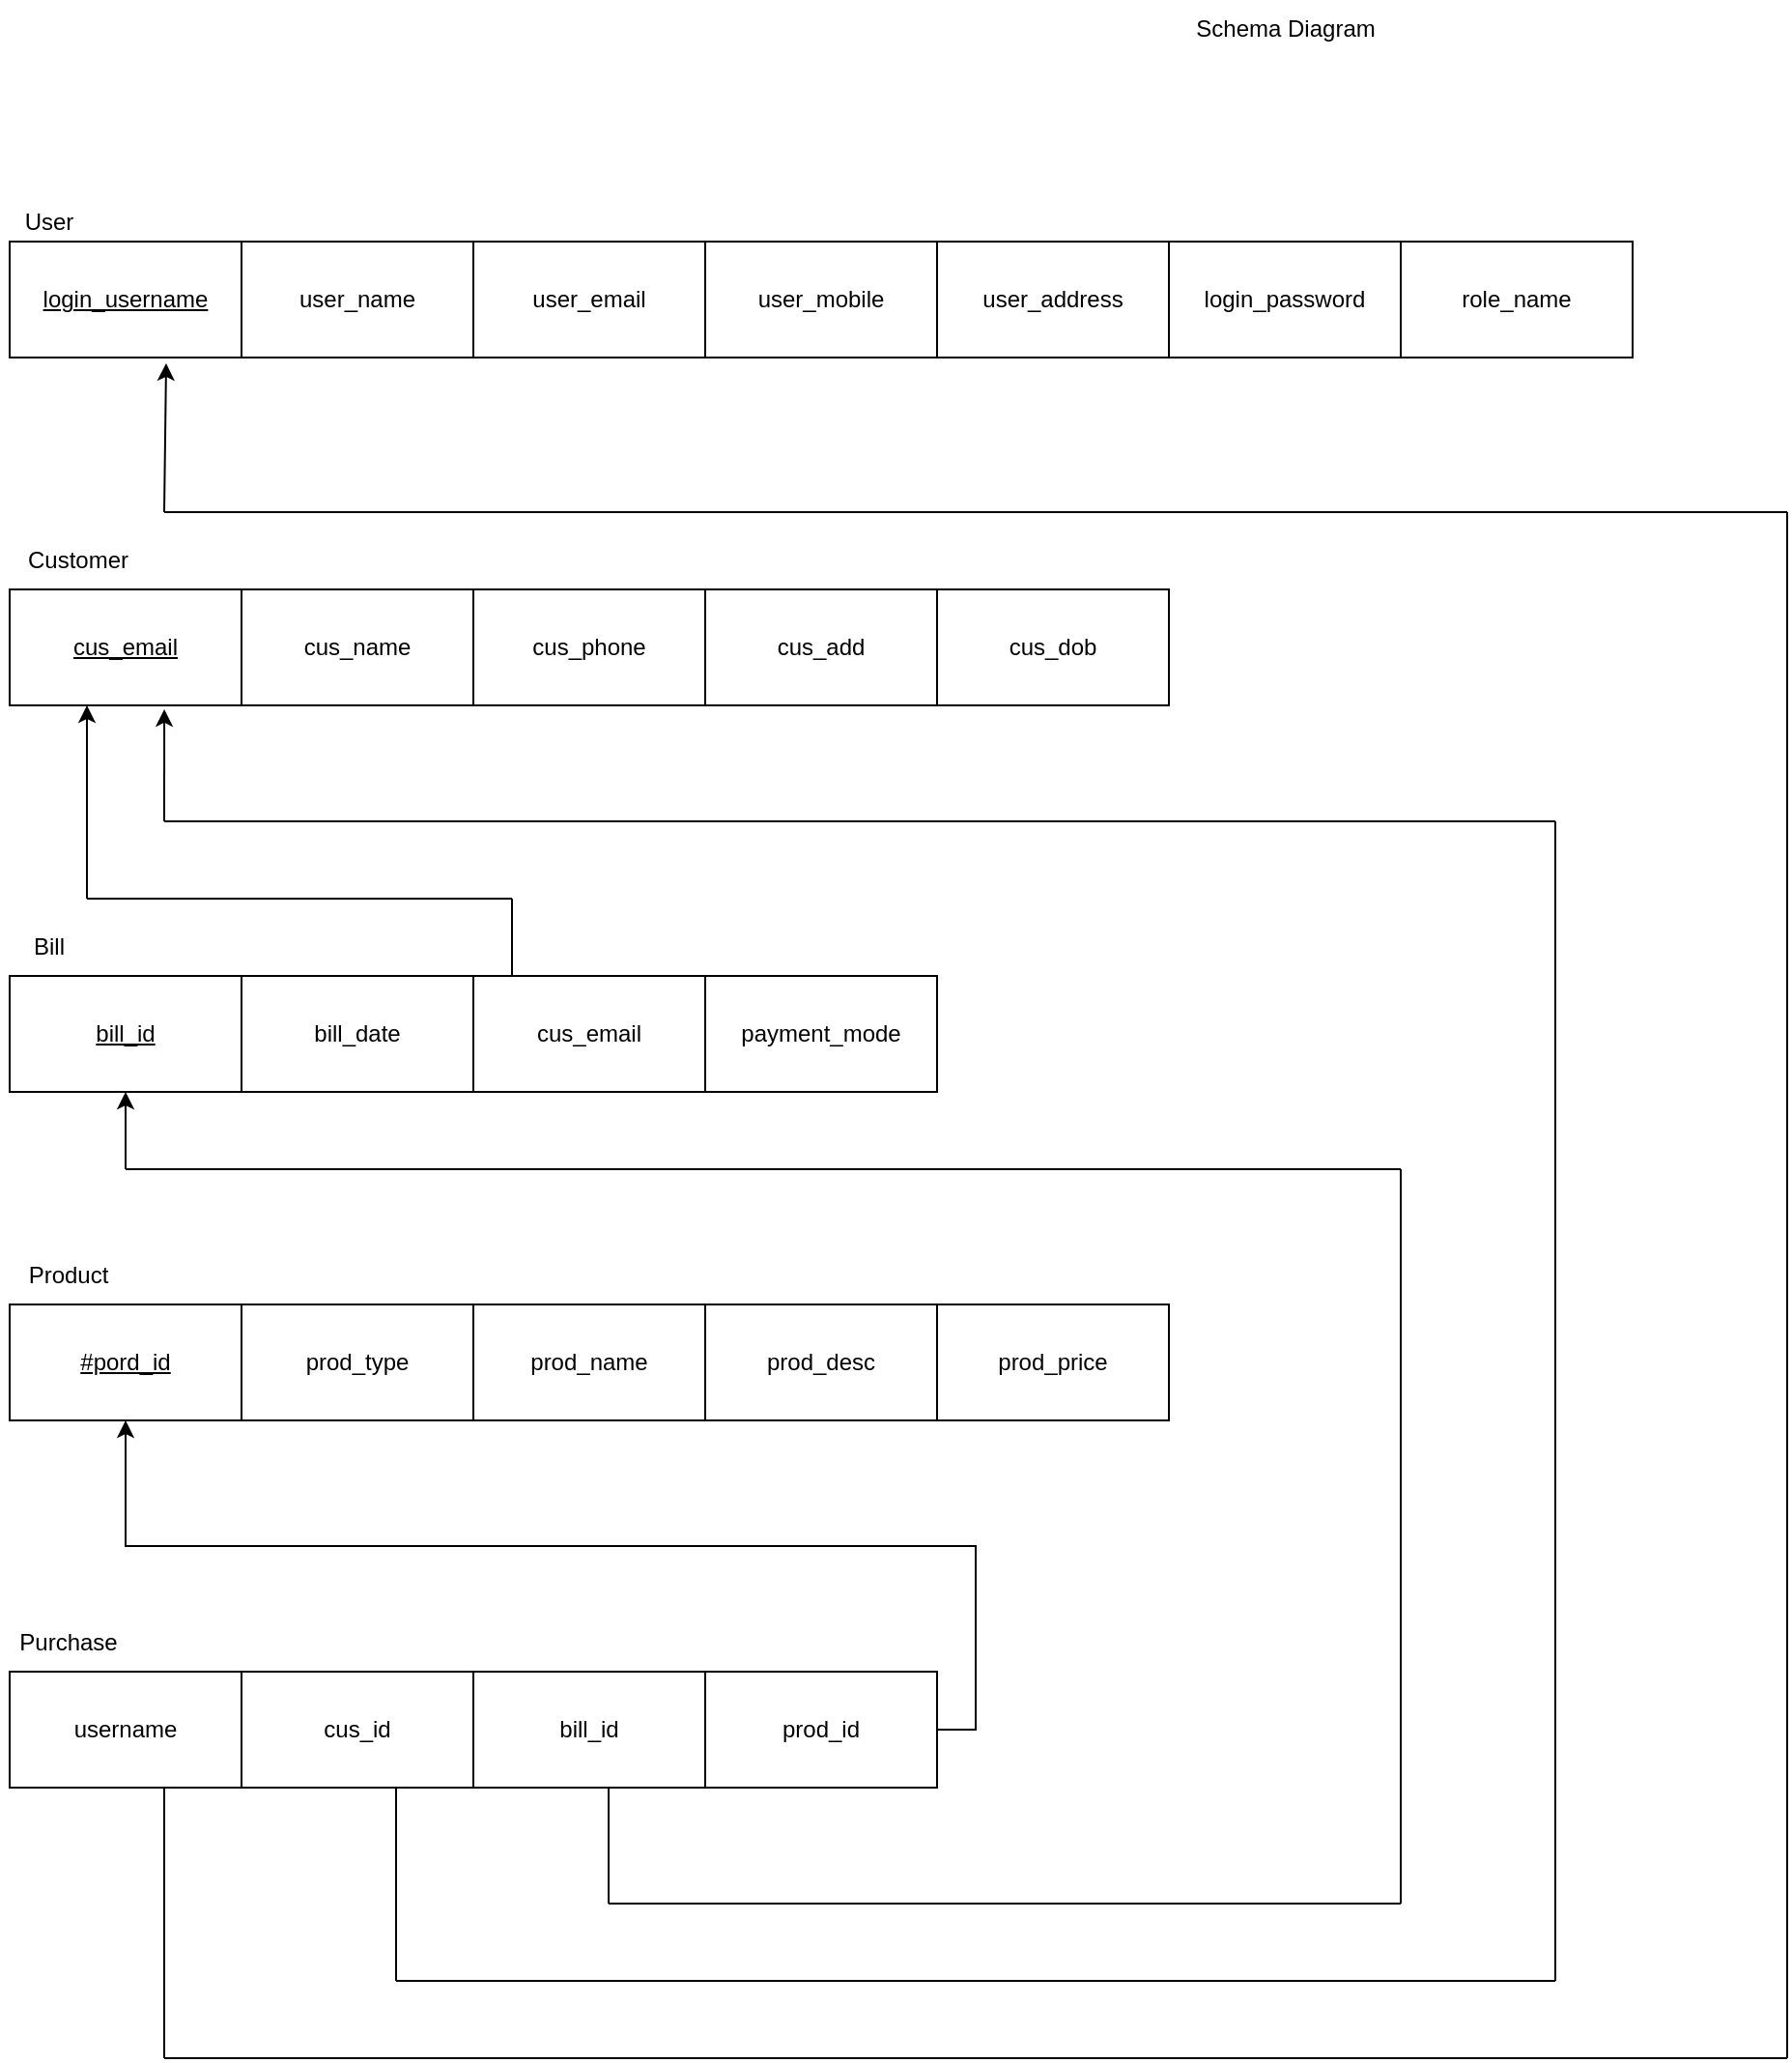 <mxfile version="20.3.0" type="device"><diagram id="JIvS7OAU7mRwequ1His8" name="Page-1"><mxGraphModel dx="1551" dy="1224" grid="1" gridSize="10" guides="1" tooltips="1" connect="1" arrows="1" fold="1" page="1" pageScale="1" pageWidth="827" pageHeight="1169" math="0" shadow="0"><root><mxCell id="0"/><mxCell id="1" parent="0"/><mxCell id="XwLZSYTo3K9DFIg40tlx-1" value="&lt;u&gt;login_username&lt;/u&gt;" style="rounded=0;whiteSpace=wrap;html=1;" parent="1" vertex="1"><mxGeometry x="40" y="180" width="120" height="60" as="geometry"/></mxCell><mxCell id="XwLZSYTo3K9DFIg40tlx-5" value="user_name" style="rounded=0;whiteSpace=wrap;html=1;" parent="1" vertex="1"><mxGeometry x="160" y="180" width="120" height="60" as="geometry"/></mxCell><mxCell id="XwLZSYTo3K9DFIg40tlx-6" value="user_email" style="rounded=0;whiteSpace=wrap;html=1;" parent="1" vertex="1"><mxGeometry x="280" y="180" width="120" height="60" as="geometry"/></mxCell><mxCell id="XwLZSYTo3K9DFIg40tlx-7" value="user_mobile" style="rounded=0;whiteSpace=wrap;html=1;" parent="1" vertex="1"><mxGeometry x="400" y="180" width="120" height="60" as="geometry"/></mxCell><mxCell id="XwLZSYTo3K9DFIg40tlx-8" value="user_address" style="rounded=0;whiteSpace=wrap;html=1;" parent="1" vertex="1"><mxGeometry x="520" y="180" width="120" height="60" as="geometry"/></mxCell><mxCell id="XwLZSYTo3K9DFIg40tlx-9" value="login_password" style="rounded=0;whiteSpace=wrap;html=1;" parent="1" vertex="1"><mxGeometry x="640" y="180" width="120" height="60" as="geometry"/></mxCell><mxCell id="XwLZSYTo3K9DFIg40tlx-10" value="role_name" style="rounded=0;whiteSpace=wrap;html=1;" parent="1" vertex="1"><mxGeometry x="760" y="180" width="120" height="60" as="geometry"/></mxCell><mxCell id="XwLZSYTo3K9DFIg40tlx-13" value="&lt;u&gt;cus_email&lt;/u&gt;" style="rounded=0;whiteSpace=wrap;html=1;" parent="1" vertex="1"><mxGeometry x="40" y="360" width="120" height="60" as="geometry"/></mxCell><mxCell id="XwLZSYTo3K9DFIg40tlx-14" value="cus_name" style="rounded=0;whiteSpace=wrap;html=1;" parent="1" vertex="1"><mxGeometry x="160" y="360" width="120" height="60" as="geometry"/></mxCell><mxCell id="XwLZSYTo3K9DFIg40tlx-15" value="cus_phone" style="rounded=0;whiteSpace=wrap;html=1;" parent="1" vertex="1"><mxGeometry x="280" y="360" width="120" height="60" as="geometry"/></mxCell><mxCell id="XwLZSYTo3K9DFIg40tlx-16" value="cus_add" style="rounded=0;whiteSpace=wrap;html=1;" parent="1" vertex="1"><mxGeometry x="400" y="360" width="120" height="60" as="geometry"/></mxCell><mxCell id="XwLZSYTo3K9DFIg40tlx-17" value="cus_dob" style="rounded=0;whiteSpace=wrap;html=1;" parent="1" vertex="1"><mxGeometry x="520" y="360" width="120" height="60" as="geometry"/></mxCell><mxCell id="XwLZSYTo3K9DFIg40tlx-19" value="&lt;u&gt;bill_id&lt;/u&gt;" style="rounded=0;whiteSpace=wrap;html=1;" parent="1" vertex="1"><mxGeometry x="40" y="560" width="120" height="60" as="geometry"/></mxCell><mxCell id="XwLZSYTo3K9DFIg40tlx-20" value="bill_date" style="rounded=0;whiteSpace=wrap;html=1;" parent="1" vertex="1"><mxGeometry x="160" y="560" width="120" height="60" as="geometry"/></mxCell><mxCell id="XwLZSYTo3K9DFIg40tlx-21" value="cus_email" style="rounded=0;whiteSpace=wrap;html=1;" parent="1" vertex="1"><mxGeometry x="280" y="560" width="120" height="60" as="geometry"/></mxCell><mxCell id="XwLZSYTo3K9DFIg40tlx-22" value="&lt;u&gt;#pord_id&lt;/u&gt;" style="rounded=0;whiteSpace=wrap;html=1;" parent="1" vertex="1"><mxGeometry x="40" y="730" width="120" height="60" as="geometry"/></mxCell><mxCell id="XwLZSYTo3K9DFIg40tlx-23" value="prod_type" style="rounded=0;whiteSpace=wrap;html=1;" parent="1" vertex="1"><mxGeometry x="160" y="730" width="120" height="60" as="geometry"/></mxCell><mxCell id="XwLZSYTo3K9DFIg40tlx-24" value="prod_name" style="rounded=0;whiteSpace=wrap;html=1;" parent="1" vertex="1"><mxGeometry x="280" y="730" width="120" height="60" as="geometry"/></mxCell><mxCell id="XwLZSYTo3K9DFIg40tlx-25" value="prod_desc" style="rounded=0;whiteSpace=wrap;html=1;" parent="1" vertex="1"><mxGeometry x="400" y="730" width="120" height="60" as="geometry"/></mxCell><mxCell id="XwLZSYTo3K9DFIg40tlx-26" value="prod_price" style="rounded=0;whiteSpace=wrap;html=1;" parent="1" vertex="1"><mxGeometry x="520" y="730" width="120" height="60" as="geometry"/></mxCell><mxCell id="XwLZSYTo3K9DFIg40tlx-27" value="username" style="rounded=0;whiteSpace=wrap;html=1;" parent="1" vertex="1"><mxGeometry x="40" y="920" width="120" height="60" as="geometry"/></mxCell><mxCell id="XwLZSYTo3K9DFIg40tlx-28" value="cus_id" style="rounded=0;whiteSpace=wrap;html=1;" parent="1" vertex="1"><mxGeometry x="160" y="920" width="120" height="60" as="geometry"/></mxCell><mxCell id="XwLZSYTo3K9DFIg40tlx-29" value="bill_id" style="rounded=0;whiteSpace=wrap;html=1;" parent="1" vertex="1"><mxGeometry x="280" y="920" width="120" height="60" as="geometry"/></mxCell><mxCell id="XwLZSYTo3K9DFIg40tlx-38" style="edgeStyle=orthogonalEdgeStyle;rounded=0;orthogonalLoop=1;jettySize=auto;html=1;exitX=1;exitY=0.5;exitDx=0;exitDy=0;" parent="1" source="XwLZSYTo3K9DFIg40tlx-30" target="XwLZSYTo3K9DFIg40tlx-22" edge="1"><mxGeometry relative="1" as="geometry"/></mxCell><mxCell id="XwLZSYTo3K9DFIg40tlx-30" value="prod_id" style="rounded=0;whiteSpace=wrap;html=1;" parent="1" vertex="1"><mxGeometry x="400" y="920" width="120" height="60" as="geometry"/></mxCell><mxCell id="XwLZSYTo3K9DFIg40tlx-31" value="User" style="text;html=1;align=center;verticalAlign=middle;resizable=0;points=[];autosize=1;strokeColor=none;fillColor=none;" parent="1" vertex="1"><mxGeometry x="35" y="155" width="50" height="30" as="geometry"/></mxCell><mxCell id="XwLZSYTo3K9DFIg40tlx-32" value="Customer" style="text;html=1;align=center;verticalAlign=middle;resizable=0;points=[];autosize=1;strokeColor=none;fillColor=none;" parent="1" vertex="1"><mxGeometry x="35" y="330" width="80" height="30" as="geometry"/></mxCell><mxCell id="XwLZSYTo3K9DFIg40tlx-33" value="Bill" style="text;html=1;align=center;verticalAlign=middle;resizable=0;points=[];autosize=1;strokeColor=none;fillColor=none;" parent="1" vertex="1"><mxGeometry x="40" y="530" width="40" height="30" as="geometry"/></mxCell><mxCell id="XwLZSYTo3K9DFIg40tlx-34" value="Product" style="text;html=1;align=center;verticalAlign=middle;resizable=0;points=[];autosize=1;strokeColor=none;fillColor=none;" parent="1" vertex="1"><mxGeometry x="40" y="700" width="60" height="30" as="geometry"/></mxCell><mxCell id="XwLZSYTo3K9DFIg40tlx-35" value="Purchase" style="text;html=1;align=center;verticalAlign=middle;resizable=0;points=[];autosize=1;strokeColor=none;fillColor=none;" parent="1" vertex="1"><mxGeometry x="35" y="890" width="70" height="30" as="geometry"/></mxCell><mxCell id="XwLZSYTo3K9DFIg40tlx-42" value="" style="endArrow=none;html=1;rounded=0;" parent="1" edge="1"><mxGeometry width="50" height="50" relative="1" as="geometry"><mxPoint x="350" y="1040" as="sourcePoint"/><mxPoint x="350" y="980" as="targetPoint"/></mxGeometry></mxCell><mxCell id="XwLZSYTo3K9DFIg40tlx-44" value="" style="endArrow=none;html=1;rounded=0;" parent="1" edge="1"><mxGeometry width="50" height="50" relative="1" as="geometry"><mxPoint x="350" y="1040" as="sourcePoint"/><mxPoint x="760" y="1040" as="targetPoint"/></mxGeometry></mxCell><mxCell id="XwLZSYTo3K9DFIg40tlx-45" value="" style="endArrow=none;html=1;rounded=0;" parent="1" edge="1"><mxGeometry width="50" height="50" relative="1" as="geometry"><mxPoint x="760" y="1040" as="sourcePoint"/><mxPoint x="760" y="660" as="targetPoint"/></mxGeometry></mxCell><mxCell id="XwLZSYTo3K9DFIg40tlx-47" value="" style="endArrow=none;html=1;rounded=0;" parent="1" edge="1"><mxGeometry width="50" height="50" relative="1" as="geometry"><mxPoint x="100" y="660" as="sourcePoint"/><mxPoint x="760" y="660" as="targetPoint"/></mxGeometry></mxCell><mxCell id="XwLZSYTo3K9DFIg40tlx-48" value="" style="endArrow=classic;html=1;rounded=0;entryX=0.5;entryY=1;entryDx=0;entryDy=0;" parent="1" target="XwLZSYTo3K9DFIg40tlx-19" edge="1"><mxGeometry width="50" height="50" relative="1" as="geometry"><mxPoint x="100" y="660" as="sourcePoint"/><mxPoint x="150" y="610" as="targetPoint"/></mxGeometry></mxCell><mxCell id="XwLZSYTo3K9DFIg40tlx-49" value="" style="endArrow=none;html=1;fontFamily=Helvetica;fontSize=11;fontColor=default;align=center;strokeColor=default;" parent="1" edge="1"><mxGeometry width="50" height="50" relative="1" as="geometry"><mxPoint x="240" y="1080" as="sourcePoint"/><mxPoint x="240" y="980" as="targetPoint"/></mxGeometry></mxCell><mxCell id="XwLZSYTo3K9DFIg40tlx-50" value="" style="endArrow=none;html=1;rounded=0;" parent="1" edge="1"><mxGeometry width="50" height="50" relative="1" as="geometry"><mxPoint x="240" y="1080" as="sourcePoint"/><mxPoint x="840" y="1080" as="targetPoint"/></mxGeometry></mxCell><mxCell id="XwLZSYTo3K9DFIg40tlx-51" value="" style="endArrow=none;html=1;rounded=0;" parent="1" edge="1"><mxGeometry width="50" height="50" relative="1" as="geometry"><mxPoint x="840" y="1080" as="sourcePoint"/><mxPoint x="840" y="480" as="targetPoint"/></mxGeometry></mxCell><mxCell id="XwLZSYTo3K9DFIg40tlx-53" value="" style="endArrow=none;html=1;rounded=0;" parent="1" edge="1"><mxGeometry width="50" height="50" relative="1" as="geometry"><mxPoint x="840" y="480" as="sourcePoint"/><mxPoint x="120" y="480" as="targetPoint"/></mxGeometry></mxCell><mxCell id="XwLZSYTo3K9DFIg40tlx-54" value="" style="endArrow=classic;html=1;rounded=0;entryX=0.667;entryY=1.033;entryDx=0;entryDy=0;entryPerimeter=0;" parent="1" target="XwLZSYTo3K9DFIg40tlx-13" edge="1"><mxGeometry width="50" height="50" relative="1" as="geometry"><mxPoint x="120" y="480" as="sourcePoint"/><mxPoint x="120" y="430" as="targetPoint"/></mxGeometry></mxCell><mxCell id="XwLZSYTo3K9DFIg40tlx-56" value="" style="endArrow=none;html=1;rounded=0;" parent="1" edge="1"><mxGeometry width="50" height="50" relative="1" as="geometry"><mxPoint x="120" y="1120" as="sourcePoint"/><mxPoint x="120" y="980" as="targetPoint"/></mxGeometry></mxCell><mxCell id="XwLZSYTo3K9DFIg40tlx-58" value="" style="endArrow=none;html=1;rounded=0;" parent="1" edge="1"><mxGeometry width="50" height="50" relative="1" as="geometry"><mxPoint x="120" y="1120" as="sourcePoint"/><mxPoint x="960" y="1120" as="targetPoint"/></mxGeometry></mxCell><mxCell id="XwLZSYTo3K9DFIg40tlx-59" value="" style="endArrow=none;html=1;rounded=0;" parent="1" edge="1"><mxGeometry width="50" height="50" relative="1" as="geometry"><mxPoint x="960" y="1120" as="sourcePoint"/><mxPoint x="960" y="320" as="targetPoint"/></mxGeometry></mxCell><mxCell id="XwLZSYTo3K9DFIg40tlx-61" value="" style="endArrow=none;html=1;rounded=0;" parent="1" edge="1"><mxGeometry width="50" height="50" relative="1" as="geometry"><mxPoint x="960" y="320" as="sourcePoint"/><mxPoint x="120" y="320" as="targetPoint"/></mxGeometry></mxCell><mxCell id="XwLZSYTo3K9DFIg40tlx-63" value="" style="endArrow=classic;html=1;rounded=0;entryX=0.675;entryY=1.05;entryDx=0;entryDy=0;entryPerimeter=0;" parent="1" target="XwLZSYTo3K9DFIg40tlx-1" edge="1"><mxGeometry width="50" height="50" relative="1" as="geometry"><mxPoint x="120" y="320" as="sourcePoint"/><mxPoint x="170" y="270" as="targetPoint"/></mxGeometry></mxCell><mxCell id="XwLZSYTo3K9DFIg40tlx-64" value="Schema Diagram" style="text;html=1;align=center;verticalAlign=middle;resizable=0;points=[];autosize=1;strokeColor=none;fillColor=none;" parent="1" vertex="1"><mxGeometry x="640" y="55" width="120" height="30" as="geometry"/></mxCell><mxCell id="1LfyO_J1G3PNQAe8Us9e-1" value="payment_mode" style="rounded=0;whiteSpace=wrap;html=1;" vertex="1" parent="1"><mxGeometry x="400" y="560" width="120" height="60" as="geometry"/></mxCell><mxCell id="1LfyO_J1G3PNQAe8Us9e-2" value="" style="endArrow=none;html=1;rounded=0;" edge="1" parent="1"><mxGeometry width="50" height="50" relative="1" as="geometry"><mxPoint x="300" y="560" as="sourcePoint"/><mxPoint x="300" y="520" as="targetPoint"/></mxGeometry></mxCell><mxCell id="1LfyO_J1G3PNQAe8Us9e-3" value="" style="endArrow=none;html=1;rounded=0;" edge="1" parent="1"><mxGeometry width="50" height="50" relative="1" as="geometry"><mxPoint x="80" y="520" as="sourcePoint"/><mxPoint x="300" y="520" as="targetPoint"/></mxGeometry></mxCell><mxCell id="1LfyO_J1G3PNQAe8Us9e-5" value="" style="endArrow=classic;html=1;rounded=0;" edge="1" parent="1"><mxGeometry width="50" height="50" relative="1" as="geometry"><mxPoint x="80" y="520" as="sourcePoint"/><mxPoint x="80" y="420" as="targetPoint"/></mxGeometry></mxCell></root></mxGraphModel></diagram></mxfile>